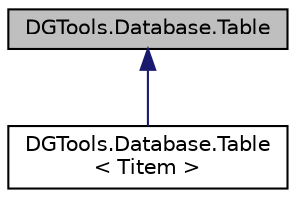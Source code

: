 digraph "DGTools.Database.Table"
{
 // LATEX_PDF_SIZE
  edge [fontname="Helvetica",fontsize="10",labelfontname="Helvetica",labelfontsize="10"];
  node [fontname="Helvetica",fontsize="10",shape=record];
  Node0 [label="DGTools.Database.Table",height=0.2,width=0.4,color="black", fillcolor="grey75", style="filled", fontcolor="black",tooltip=" "];
  Node0 -> Node1 [dir="back",color="midnightblue",fontsize="10",style="solid",fontname="Helvetica"];
  Node1 [label="DGTools.Database.Table\l\< Titem \>",height=0.2,width=0.4,color="black", fillcolor="white", style="filled",URL="$class_d_g_tools_1_1_database_1_1_table.html",tooltip=" "];
}
